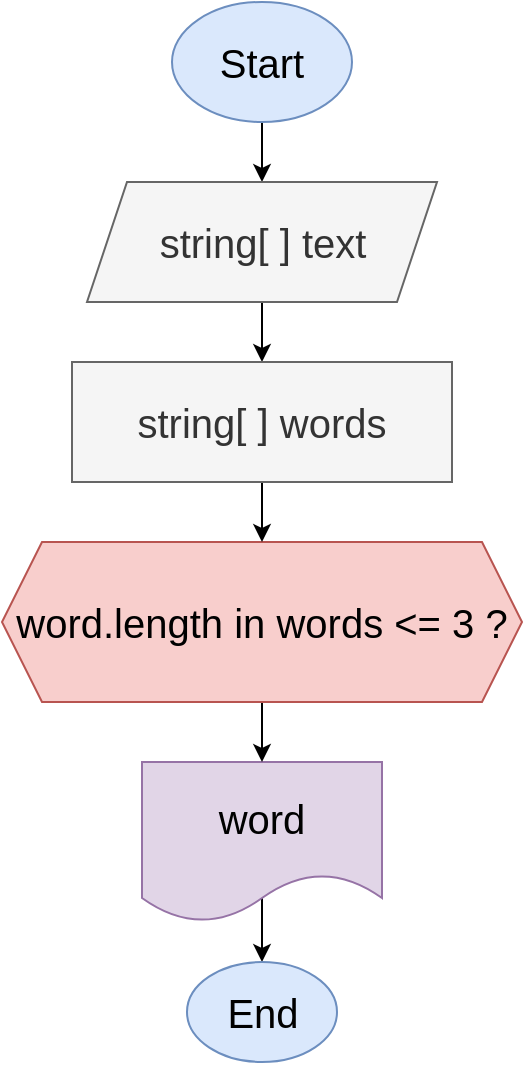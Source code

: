 <mxfile>
    <diagram id="R1kefwnPesaWNrpQIjq_" name="Страница 1">
        <mxGraphModel dx="884" dy="491" grid="1" gridSize="10" guides="1" tooltips="1" connect="1" arrows="1" fold="1" page="1" pageScale="1" pageWidth="827" pageHeight="1169" math="0" shadow="0">
            <root>
                <mxCell id="0"/>
                <mxCell id="1" parent="0"/>
                <mxCell id="5" style="edgeStyle=none;html=1;exitX=0.5;exitY=1;exitDx=0;exitDy=0;entryX=0.5;entryY=0;entryDx=0;entryDy=0;fontSize=20;fontColor=#000000;" edge="1" parent="1" source="3" target="4">
                    <mxGeometry relative="1" as="geometry"/>
                </mxCell>
                <mxCell id="3" value="&lt;font color=&quot;#000000&quot; style=&quot;font-size: 20px&quot;&gt;Start&lt;/font&gt;" style="ellipse;whiteSpace=wrap;html=1;fillColor=#dae8fc;strokeColor=#6c8ebf;" vertex="1" parent="1">
                    <mxGeometry x="110" y="30" width="90" height="60" as="geometry"/>
                </mxCell>
                <mxCell id="16" style="edgeStyle=none;html=1;exitX=0.5;exitY=1;exitDx=0;exitDy=0;entryX=0.5;entryY=0;entryDx=0;entryDy=0;fontSize=20;fontColor=#000000;" edge="1" parent="1" source="4" target="15">
                    <mxGeometry relative="1" as="geometry"/>
                </mxCell>
                <mxCell id="4" value="string[ ] text" style="shape=parallelogram;perimeter=parallelogramPerimeter;whiteSpace=wrap;html=1;fixedSize=1;fontSize=20;fillColor=#f5f5f5;strokeColor=#666666;fontColor=#333333;" vertex="1" parent="1">
                    <mxGeometry x="67.5" y="120" width="175" height="60" as="geometry"/>
                </mxCell>
                <mxCell id="14" value="" style="edgeStyle=none;html=1;fontSize=20;fontColor=#000000;exitX=0.5;exitY=0.75;exitDx=0;exitDy=0;exitPerimeter=0;" edge="1" parent="1" source="9" target="13">
                    <mxGeometry relative="1" as="geometry"/>
                </mxCell>
                <mxCell id="9" value="&lt;font color=&quot;#000000&quot;&gt;word&lt;/font&gt;" style="shape=document;whiteSpace=wrap;html=1;boundedLbl=1;fontSize=20;fillColor=#e1d5e7;strokeColor=#9673a6;" vertex="1" parent="1">
                    <mxGeometry x="95" y="410" width="120" height="80" as="geometry"/>
                </mxCell>
                <mxCell id="12" style="edgeStyle=none;html=1;exitX=0.5;exitY=1;exitDx=0;exitDy=0;entryX=0.5;entryY=0;entryDx=0;entryDy=0;fontSize=20;fontColor=#000000;" edge="1" parent="1" source="11" target="9">
                    <mxGeometry relative="1" as="geometry"/>
                </mxCell>
                <mxCell id="11" value="&lt;font color=&quot;#000000&quot;&gt;word.length in words &amp;lt;= 3 ?&lt;/font&gt;" style="shape=hexagon;perimeter=hexagonPerimeter2;whiteSpace=wrap;html=1;fixedSize=1;fontSize=20;fillColor=#f8cecc;strokeColor=#b85450;" vertex="1" parent="1">
                    <mxGeometry x="25" y="300" width="260" height="80" as="geometry"/>
                </mxCell>
                <mxCell id="13" value="&lt;font color=&quot;#000000&quot;&gt;End&lt;/font&gt;" style="ellipse;whiteSpace=wrap;html=1;fontSize=20;fillColor=#dae8fc;strokeColor=#6c8ebf;" vertex="1" parent="1">
                    <mxGeometry x="117.5" y="510" width="75" height="50" as="geometry"/>
                </mxCell>
                <mxCell id="17" style="edgeStyle=none;html=1;exitX=0.5;exitY=1;exitDx=0;exitDy=0;fontSize=20;fontColor=#000000;" edge="1" parent="1" source="15" target="11">
                    <mxGeometry relative="1" as="geometry"/>
                </mxCell>
                <mxCell id="15" value="string[ ] words" style="rounded=0;whiteSpace=wrap;html=1;fontSize=20;fontColor=#333333;fillColor=#f5f5f5;strokeColor=#666666;" vertex="1" parent="1">
                    <mxGeometry x="60" y="210" width="190" height="60" as="geometry"/>
                </mxCell>
            </root>
        </mxGraphModel>
    </diagram>
</mxfile>